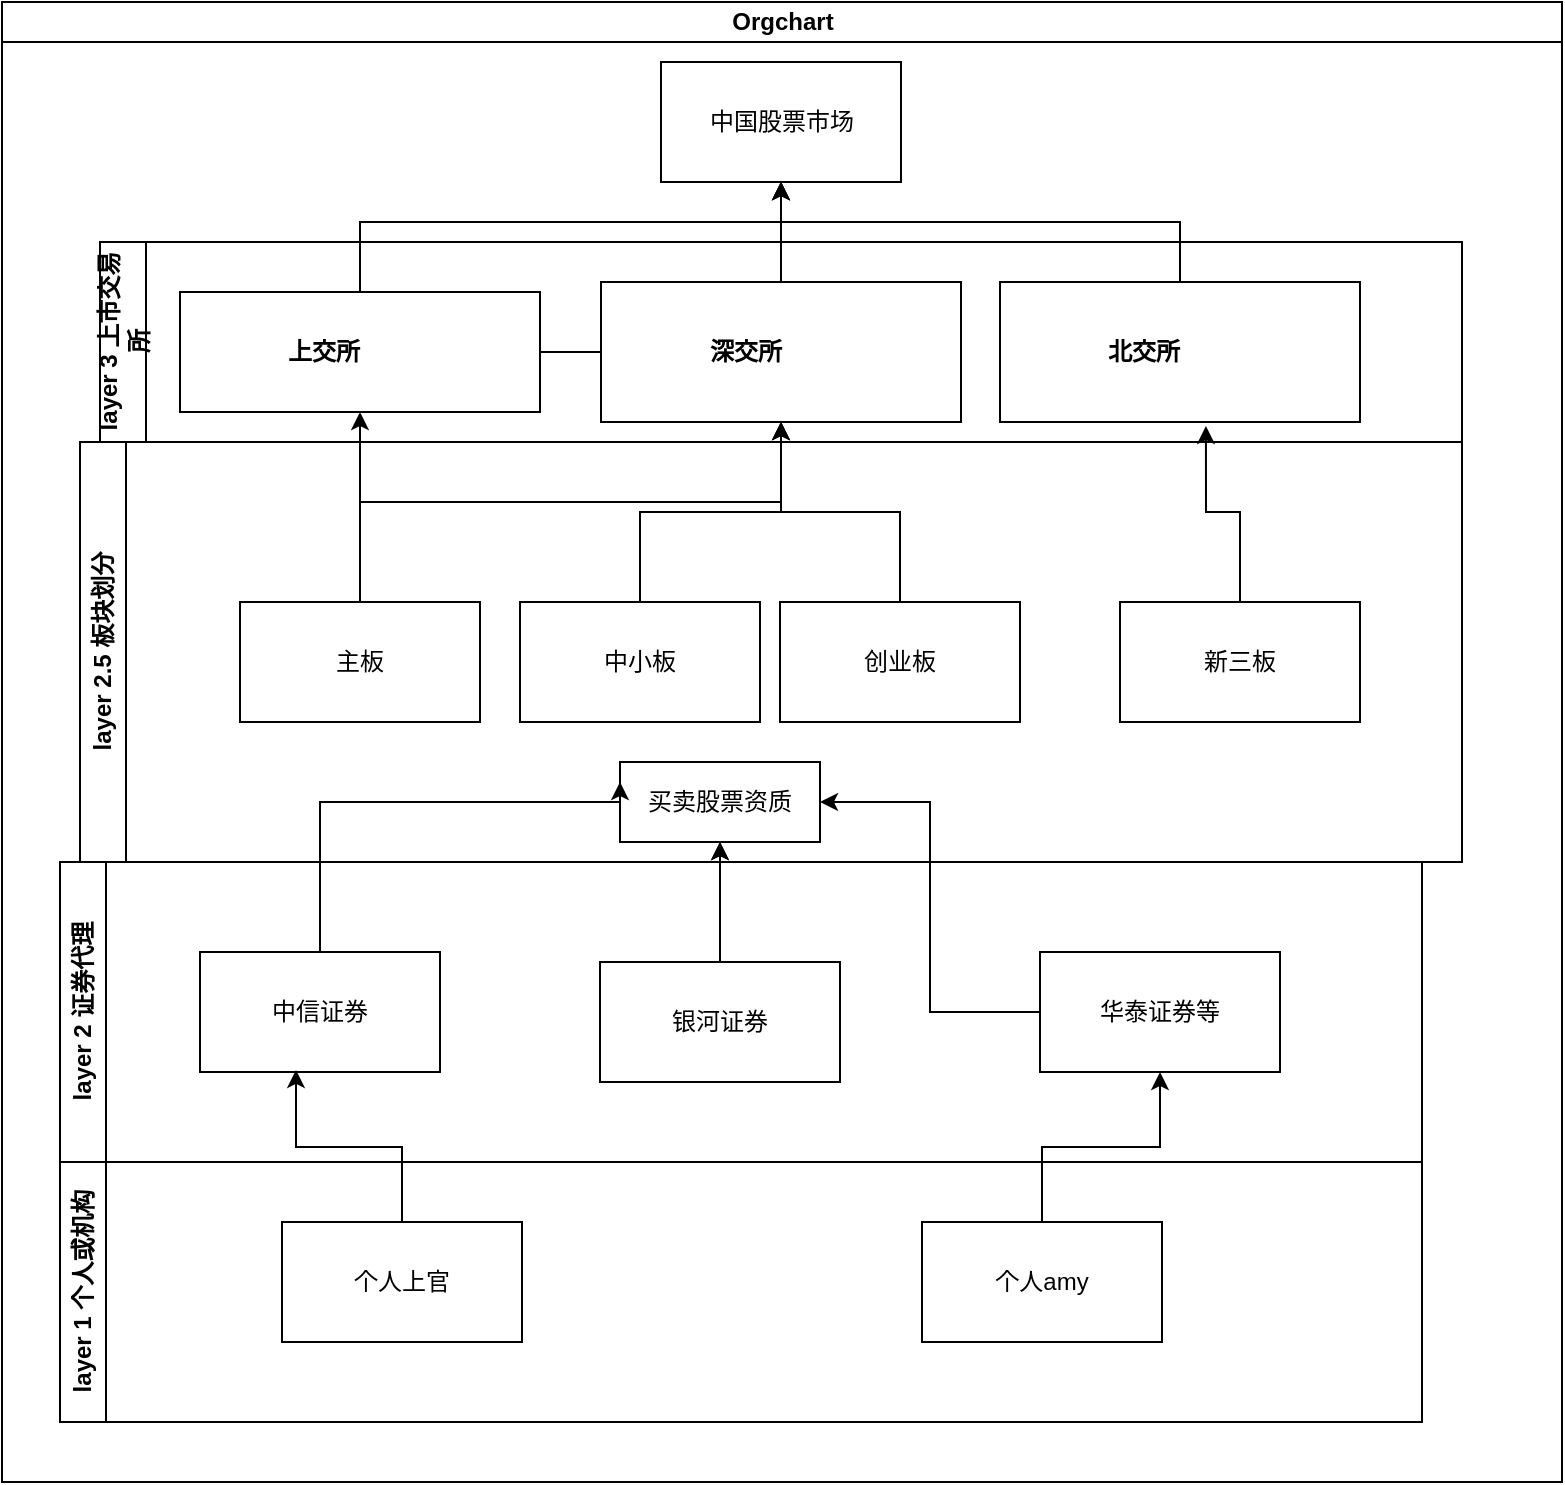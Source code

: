 <mxfile version="22.0.8" type="github">
  <diagram id="prtHgNgQTEPvFCAcTncT" name="Page-1">
    <mxGraphModel dx="1384" dy="833" grid="1" gridSize="10" guides="1" tooltips="1" connect="1" arrows="1" fold="1" page="1" pageScale="1" pageWidth="827" pageHeight="1169" math="0" shadow="0">
      <root>
        <mxCell id="0" />
        <mxCell id="1" parent="0" />
        <mxCell id="dNxyNK7c78bLwvsdeMH5-11" value="Orgchart" style="swimlane;html=1;startSize=20;horizontal=1;containerType=tree;glass=0;" parent="1" vertex="1">
          <mxGeometry x="41" y="80" width="780" height="740" as="geometry" />
        </mxCell>
        <mxCell id="k8QJsb2WuFW1PN_NVrD4-3" style="edgeStyle=orthogonalEdgeStyle;rounded=0;orthogonalLoop=1;jettySize=auto;html=1;" parent="dNxyNK7c78bLwvsdeMH5-11" source="dNxyNK7c78bLwvsdeMH5-12" target="k8QJsb2WuFW1PN_NVrD4-2" edge="1">
          <mxGeometry relative="1" as="geometry" />
        </mxCell>
        <mxCell id="k8QJsb2WuFW1PN_NVrD4-4" style="edgeStyle=orthogonalEdgeStyle;rounded=0;orthogonalLoop=1;jettySize=auto;html=1;entryX=0.5;entryY=1;entryDx=0;entryDy=0;" parent="dNxyNK7c78bLwvsdeMH5-11" source="k8QJsb2WuFW1PN_NVrD4-1" target="k8QJsb2WuFW1PN_NVrD4-2" edge="1">
          <mxGeometry relative="1" as="geometry" />
        </mxCell>
        <mxCell id="k8QJsb2WuFW1PN_NVrD4-2" value="中国股票市场" style="rounded=0;whiteSpace=wrap;html=1;" parent="dNxyNK7c78bLwvsdeMH5-11" vertex="1">
          <mxGeometry x="329.5" y="30" width="120" height="60" as="geometry" />
        </mxCell>
        <mxCell id="k8QJsb2WuFW1PN_NVrD4-14" value="layer 3 上市交易所" style="swimlane;horizontal=0;whiteSpace=wrap;html=1;" parent="dNxyNK7c78bLwvsdeMH5-11" vertex="1">
          <mxGeometry x="49" y="120" width="681" height="100" as="geometry" />
        </mxCell>
        <UserObject label="上交所" name="Tessa Miller" position="CFO" location="Office 1" email="me@example.com" placeholders="1" link="https://www.draw.io" id="dNxyNK7c78bLwvsdeMH5-12">
          <mxCell style="label;image=https://cdn3.iconfinder.com/data/icons/user-avatars-1/512/users-3-128.png;whiteSpace=wrap;html=1;rounded=0;glass=0;treeMoving=1;treeFolding=1;" parent="k8QJsb2WuFW1PN_NVrD4-14" vertex="1">
            <mxGeometry x="40" y="25" width="180" height="60" as="geometry" />
          </mxCell>
        </UserObject>
        <UserObject label="深交所" name="Tessa Miller" position="CFO" location="Office 1" email="me@example.com" placeholders="1" link="https://www.draw.io" id="k8QJsb2WuFW1PN_NVrD4-1">
          <mxCell style="label;image=https://cdn3.iconfinder.com/data/icons/user-avatars-1/512/users-3-128.png;whiteSpace=wrap;html=1;rounded=0;glass=0;treeMoving=1;treeFolding=1;" parent="k8QJsb2WuFW1PN_NVrD4-14" vertex="1">
            <mxGeometry x="250.5" y="20" width="180" height="70" as="geometry" />
          </mxCell>
        </UserObject>
        <UserObject label="北交所" name="Tessa Miller" position="CFO" location="Office 1" email="me@example.com" placeholders="1" link="https://www.draw.io" id="jgv1FLlxkObRVEoIM8Ph-5">
          <mxCell style="label;image=https://cdn3.iconfinder.com/data/icons/user-avatars-1/512/users-3-128.png;whiteSpace=wrap;html=1;rounded=0;glass=0;treeMoving=1;treeFolding=1;" vertex="1" parent="k8QJsb2WuFW1PN_NVrD4-14">
            <mxGeometry x="450" y="20" width="180" height="70" as="geometry" />
          </mxCell>
        </UserObject>
        <mxCell id="k8QJsb2WuFW1PN_NVrD4-15" value="layer 2 证券代理" style="swimlane;horizontal=0;whiteSpace=wrap;html=1;" parent="dNxyNK7c78bLwvsdeMH5-11" vertex="1">
          <mxGeometry x="29" y="430" width="681" height="150" as="geometry" />
        </mxCell>
        <mxCell id="k8QJsb2WuFW1PN_NVrD4-13" value="中信证券" style="rounded=0;whiteSpace=wrap;html=1;" parent="k8QJsb2WuFW1PN_NVrD4-15" vertex="1">
          <mxGeometry x="70" y="45" width="120" height="60" as="geometry" />
        </mxCell>
        <mxCell id="k8QJsb2WuFW1PN_NVrD4-7" value="银河证券" style="rounded=0;whiteSpace=wrap;html=1;" parent="k8QJsb2WuFW1PN_NVrD4-15" vertex="1">
          <mxGeometry x="270" y="50" width="120" height="60" as="geometry" />
        </mxCell>
        <mxCell id="k8QJsb2WuFW1PN_NVrD4-8" value="华泰证券等" style="rounded=0;whiteSpace=wrap;html=1;" parent="k8QJsb2WuFW1PN_NVrD4-15" vertex="1">
          <mxGeometry x="490" y="45" width="120" height="60" as="geometry" />
        </mxCell>
        <mxCell id="k8QJsb2WuFW1PN_NVrD4-16" value="layer 1 个人或机构" style="swimlane;horizontal=0;whiteSpace=wrap;html=1;startSize=23;" parent="dNxyNK7c78bLwvsdeMH5-11" vertex="1">
          <mxGeometry x="29" y="580" width="681" height="130" as="geometry" />
        </mxCell>
        <mxCell id="k8QJsb2WuFW1PN_NVrD4-9" value="个人上官" style="rounded=0;whiteSpace=wrap;html=1;" parent="k8QJsb2WuFW1PN_NVrD4-16" vertex="1">
          <mxGeometry x="111" y="30" width="120" height="60" as="geometry" />
        </mxCell>
        <mxCell id="k8QJsb2WuFW1PN_NVrD4-10" value="个人amy" style="rounded=0;whiteSpace=wrap;html=1;" parent="k8QJsb2WuFW1PN_NVrD4-16" vertex="1">
          <mxGeometry x="431" y="30" width="120" height="60" as="geometry" />
        </mxCell>
        <mxCell id="k8QJsb2WuFW1PN_NVrD4-22" style="edgeStyle=orthogonalEdgeStyle;rounded=0;orthogonalLoop=1;jettySize=auto;html=1;entryX=0.4;entryY=0.983;entryDx=0;entryDy=0;entryPerimeter=0;" parent="dNxyNK7c78bLwvsdeMH5-11" source="k8QJsb2WuFW1PN_NVrD4-9" target="k8QJsb2WuFW1PN_NVrD4-13" edge="1">
          <mxGeometry relative="1" as="geometry" />
        </mxCell>
        <mxCell id="k8QJsb2WuFW1PN_NVrD4-23" style="edgeStyle=orthogonalEdgeStyle;rounded=0;orthogonalLoop=1;jettySize=auto;html=1;entryX=0.5;entryY=1;entryDx=0;entryDy=0;" parent="dNxyNK7c78bLwvsdeMH5-11" source="k8QJsb2WuFW1PN_NVrD4-10" target="k8QJsb2WuFW1PN_NVrD4-8" edge="1">
          <mxGeometry relative="1" as="geometry" />
        </mxCell>
        <mxCell id="jgv1FLlxkObRVEoIM8Ph-14" style="edgeStyle=orthogonalEdgeStyle;rounded=0;orthogonalLoop=1;jettySize=auto;html=1;entryX=0.5;entryY=1;entryDx=0;entryDy=0;" edge="1" parent="dNxyNK7c78bLwvsdeMH5-11" source="jgv1FLlxkObRVEoIM8Ph-1" target="k8QJsb2WuFW1PN_NVrD4-1">
          <mxGeometry relative="1" as="geometry">
            <Array as="points">
              <mxPoint x="179" y="250" />
              <mxPoint x="390" y="250" />
            </Array>
          </mxGeometry>
        </mxCell>
        <mxCell id="jgv1FLlxkObRVEoIM8Ph-15" style="edgeStyle=orthogonalEdgeStyle;rounded=0;orthogonalLoop=1;jettySize=auto;html=1;" edge="1" parent="dNxyNK7c78bLwvsdeMH5-11" source="jgv1FLlxkObRVEoIM8Ph-1" target="dNxyNK7c78bLwvsdeMH5-12">
          <mxGeometry relative="1" as="geometry" />
        </mxCell>
        <mxCell id="jgv1FLlxkObRVEoIM8Ph-1" value="主板" style="rounded=0;whiteSpace=wrap;html=1;" vertex="1" parent="dNxyNK7c78bLwvsdeMH5-11">
          <mxGeometry x="119" y="300" width="120" height="60" as="geometry" />
        </mxCell>
        <mxCell id="jgv1FLlxkObRVEoIM8Ph-13" style="edgeStyle=orthogonalEdgeStyle;rounded=0;orthogonalLoop=1;jettySize=auto;html=1;entryX=0.5;entryY=1;entryDx=0;entryDy=0;" edge="1" parent="dNxyNK7c78bLwvsdeMH5-11" source="jgv1FLlxkObRVEoIM8Ph-2" target="k8QJsb2WuFW1PN_NVrD4-1">
          <mxGeometry relative="1" as="geometry" />
        </mxCell>
        <mxCell id="jgv1FLlxkObRVEoIM8Ph-2" value="中小板" style="rounded=0;whiteSpace=wrap;html=1;" vertex="1" parent="dNxyNK7c78bLwvsdeMH5-11">
          <mxGeometry x="259" y="300" width="120" height="60" as="geometry" />
        </mxCell>
        <mxCell id="jgv1FLlxkObRVEoIM8Ph-12" style="edgeStyle=orthogonalEdgeStyle;rounded=0;orthogonalLoop=1;jettySize=auto;html=1;" edge="1" parent="dNxyNK7c78bLwvsdeMH5-11" source="jgv1FLlxkObRVEoIM8Ph-3" target="k8QJsb2WuFW1PN_NVrD4-1">
          <mxGeometry relative="1" as="geometry" />
        </mxCell>
        <mxCell id="jgv1FLlxkObRVEoIM8Ph-3" value="创业板" style="rounded=0;whiteSpace=wrap;html=1;" vertex="1" parent="dNxyNK7c78bLwvsdeMH5-11">
          <mxGeometry x="389" y="300" width="120" height="60" as="geometry" />
        </mxCell>
        <mxCell id="jgv1FLlxkObRVEoIM8Ph-4" value="新三板" style="rounded=0;whiteSpace=wrap;html=1;" vertex="1" parent="dNxyNK7c78bLwvsdeMH5-11">
          <mxGeometry x="559" y="300" width="120" height="60" as="geometry" />
        </mxCell>
        <mxCell id="jgv1FLlxkObRVEoIM8Ph-6" style="edgeStyle=orthogonalEdgeStyle;rounded=0;orthogonalLoop=1;jettySize=auto;html=1;entryX=0.5;entryY=1;entryDx=0;entryDy=0;" edge="1" parent="dNxyNK7c78bLwvsdeMH5-11" source="dNxyNK7c78bLwvsdeMH5-12" target="k8QJsb2WuFW1PN_NVrD4-2">
          <mxGeometry relative="1" as="geometry">
            <Array as="points">
              <mxPoint x="179" y="110" />
              <mxPoint x="390" y="110" />
            </Array>
          </mxGeometry>
        </mxCell>
        <mxCell id="jgv1FLlxkObRVEoIM8Ph-7" style="edgeStyle=orthogonalEdgeStyle;rounded=0;orthogonalLoop=1;jettySize=auto;html=1;entryX=0.5;entryY=1;entryDx=0;entryDy=0;" edge="1" parent="dNxyNK7c78bLwvsdeMH5-11" source="jgv1FLlxkObRVEoIM8Ph-5" target="k8QJsb2WuFW1PN_NVrD4-2">
          <mxGeometry relative="1" as="geometry">
            <Array as="points">
              <mxPoint x="589" y="110" />
              <mxPoint x="390" y="110" />
            </Array>
          </mxGeometry>
        </mxCell>
        <mxCell id="jgv1FLlxkObRVEoIM8Ph-11" style="edgeStyle=orthogonalEdgeStyle;rounded=0;orthogonalLoop=1;jettySize=auto;html=1;entryX=0.572;entryY=1.029;entryDx=0;entryDy=0;entryPerimeter=0;" edge="1" parent="dNxyNK7c78bLwvsdeMH5-11" source="jgv1FLlxkObRVEoIM8Ph-4" target="jgv1FLlxkObRVEoIM8Ph-5">
          <mxGeometry relative="1" as="geometry" />
        </mxCell>
        <mxCell id="jgv1FLlxkObRVEoIM8Ph-16" value="layer 2.5 板块划分" style="swimlane;horizontal=0;whiteSpace=wrap;html=1;" vertex="1" parent="dNxyNK7c78bLwvsdeMH5-11">
          <mxGeometry x="39" y="220" width="691" height="210" as="geometry" />
        </mxCell>
        <mxCell id="jgv1FLlxkObRVEoIM8Ph-17" value="买卖股票资质" style="rounded=0;whiteSpace=wrap;html=1;" vertex="1" parent="jgv1FLlxkObRVEoIM8Ph-16">
          <mxGeometry x="270" y="160" width="100" height="40" as="geometry" />
        </mxCell>
        <mxCell id="jgv1FLlxkObRVEoIM8Ph-18" style="edgeStyle=orthogonalEdgeStyle;rounded=0;orthogonalLoop=1;jettySize=auto;html=1;" edge="1" parent="dNxyNK7c78bLwvsdeMH5-11" source="k8QJsb2WuFW1PN_NVrD4-13" target="jgv1FLlxkObRVEoIM8Ph-17">
          <mxGeometry relative="1" as="geometry">
            <Array as="points">
              <mxPoint x="159" y="430" />
              <mxPoint x="359" y="430" />
            </Array>
          </mxGeometry>
        </mxCell>
        <mxCell id="jgv1FLlxkObRVEoIM8Ph-19" style="edgeStyle=orthogonalEdgeStyle;rounded=0;orthogonalLoop=1;jettySize=auto;html=1;entryX=0.5;entryY=1;entryDx=0;entryDy=0;" edge="1" parent="dNxyNK7c78bLwvsdeMH5-11" source="k8QJsb2WuFW1PN_NVrD4-7" target="jgv1FLlxkObRVEoIM8Ph-17">
          <mxGeometry relative="1" as="geometry" />
        </mxCell>
        <mxCell id="jgv1FLlxkObRVEoIM8Ph-20" style="edgeStyle=orthogonalEdgeStyle;rounded=0;orthogonalLoop=1;jettySize=auto;html=1;entryX=1;entryY=0.5;entryDx=0;entryDy=0;" edge="1" parent="dNxyNK7c78bLwvsdeMH5-11" source="k8QJsb2WuFW1PN_NVrD4-8" target="jgv1FLlxkObRVEoIM8Ph-17">
          <mxGeometry relative="1" as="geometry" />
        </mxCell>
        <mxCell id="jgv1FLlxkObRVEoIM8Ph-21" style="edgeStyle=orthogonalEdgeStyle;rounded=0;orthogonalLoop=1;jettySize=auto;html=1;entryX=0;entryY=0.25;entryDx=0;entryDy=0;" edge="1" parent="dNxyNK7c78bLwvsdeMH5-11" source="k8QJsb2WuFW1PN_NVrD4-13" target="jgv1FLlxkObRVEoIM8Ph-17">
          <mxGeometry relative="1" as="geometry">
            <Array as="points">
              <mxPoint x="159" y="400" />
              <mxPoint x="309" y="400" />
            </Array>
          </mxGeometry>
        </mxCell>
      </root>
    </mxGraphModel>
  </diagram>
</mxfile>
